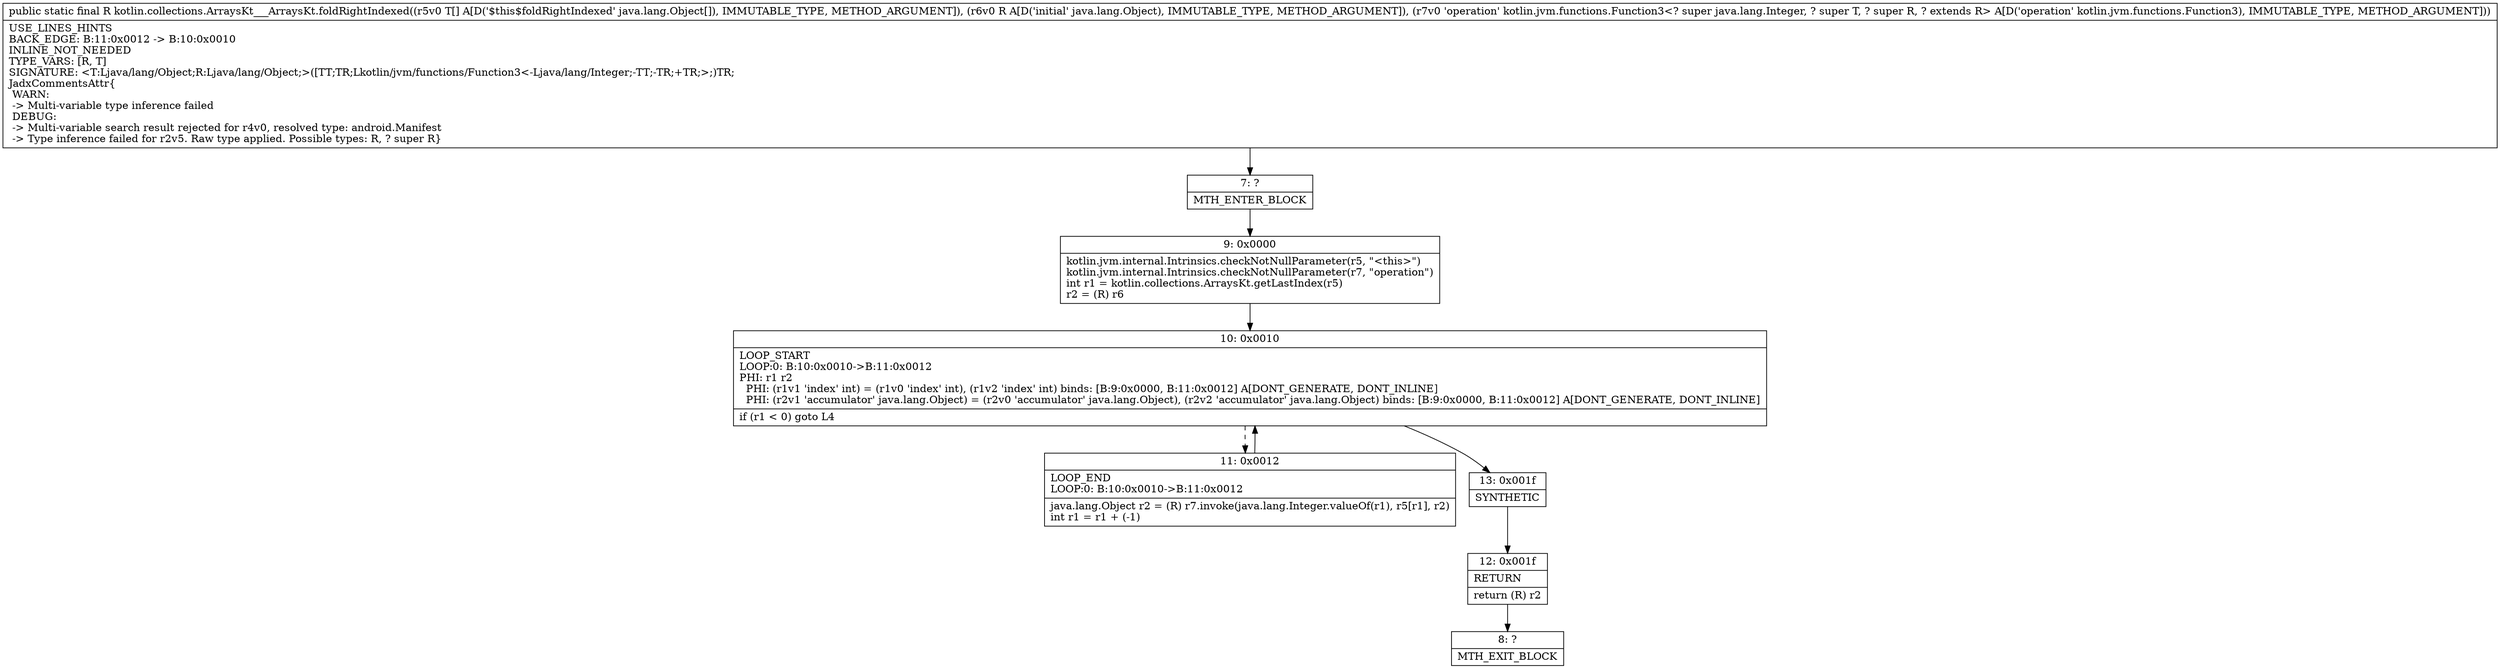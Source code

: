 digraph "CFG forkotlin.collections.ArraysKt___ArraysKt.foldRightIndexed([Ljava\/lang\/Object;Ljava\/lang\/Object;Lkotlin\/jvm\/functions\/Function3;)Ljava\/lang\/Object;" {
Node_7 [shape=record,label="{7\:\ ?|MTH_ENTER_BLOCK\l}"];
Node_9 [shape=record,label="{9\:\ 0x0000|kotlin.jvm.internal.Intrinsics.checkNotNullParameter(r5, \"\<this\>\")\lkotlin.jvm.internal.Intrinsics.checkNotNullParameter(r7, \"operation\")\lint r1 = kotlin.collections.ArraysKt.getLastIndex(r5)\lr2 = (R) r6\l}"];
Node_10 [shape=record,label="{10\:\ 0x0010|LOOP_START\lLOOP:0: B:10:0x0010\-\>B:11:0x0012\lPHI: r1 r2 \l  PHI: (r1v1 'index' int) = (r1v0 'index' int), (r1v2 'index' int) binds: [B:9:0x0000, B:11:0x0012] A[DONT_GENERATE, DONT_INLINE]\l  PHI: (r2v1 'accumulator' java.lang.Object) = (r2v0 'accumulator' java.lang.Object), (r2v2 'accumulator' java.lang.Object) binds: [B:9:0x0000, B:11:0x0012] A[DONT_GENERATE, DONT_INLINE]\l|if (r1 \< 0) goto L4\l}"];
Node_11 [shape=record,label="{11\:\ 0x0012|LOOP_END\lLOOP:0: B:10:0x0010\-\>B:11:0x0012\l|java.lang.Object r2 = (R) r7.invoke(java.lang.Integer.valueOf(r1), r5[r1], r2)\lint r1 = r1 + (\-1)\l}"];
Node_13 [shape=record,label="{13\:\ 0x001f|SYNTHETIC\l}"];
Node_12 [shape=record,label="{12\:\ 0x001f|RETURN\l|return (R) r2\l}"];
Node_8 [shape=record,label="{8\:\ ?|MTH_EXIT_BLOCK\l}"];
MethodNode[shape=record,label="{public static final R kotlin.collections.ArraysKt___ArraysKt.foldRightIndexed((r5v0 T[] A[D('$this$foldRightIndexed' java.lang.Object[]), IMMUTABLE_TYPE, METHOD_ARGUMENT]), (r6v0 R A[D('initial' java.lang.Object), IMMUTABLE_TYPE, METHOD_ARGUMENT]), (r7v0 'operation' kotlin.jvm.functions.Function3\<? super java.lang.Integer, ? super T, ? super R, ? extends R\> A[D('operation' kotlin.jvm.functions.Function3), IMMUTABLE_TYPE, METHOD_ARGUMENT]))  | USE_LINES_HINTS\lBACK_EDGE: B:11:0x0012 \-\> B:10:0x0010\lINLINE_NOT_NEEDED\lTYPE_VARS: [R, T]\lSIGNATURE: \<T:Ljava\/lang\/Object;R:Ljava\/lang\/Object;\>([TT;TR;Lkotlin\/jvm\/functions\/Function3\<\-Ljava\/lang\/Integer;\-TT;\-TR;+TR;\>;)TR;\lJadxCommentsAttr\{\l WARN: \l \-\> Multi\-variable type inference failed\l DEBUG: \l \-\> Multi\-variable search result rejected for r4v0, resolved type: android.Manifest\l \-\> Type inference failed for r2v5. Raw type applied. Possible types: R, ? super R\}\l}"];
MethodNode -> Node_7;Node_7 -> Node_9;
Node_9 -> Node_10;
Node_10 -> Node_11[style=dashed];
Node_10 -> Node_13;
Node_11 -> Node_10;
Node_13 -> Node_12;
Node_12 -> Node_8;
}

